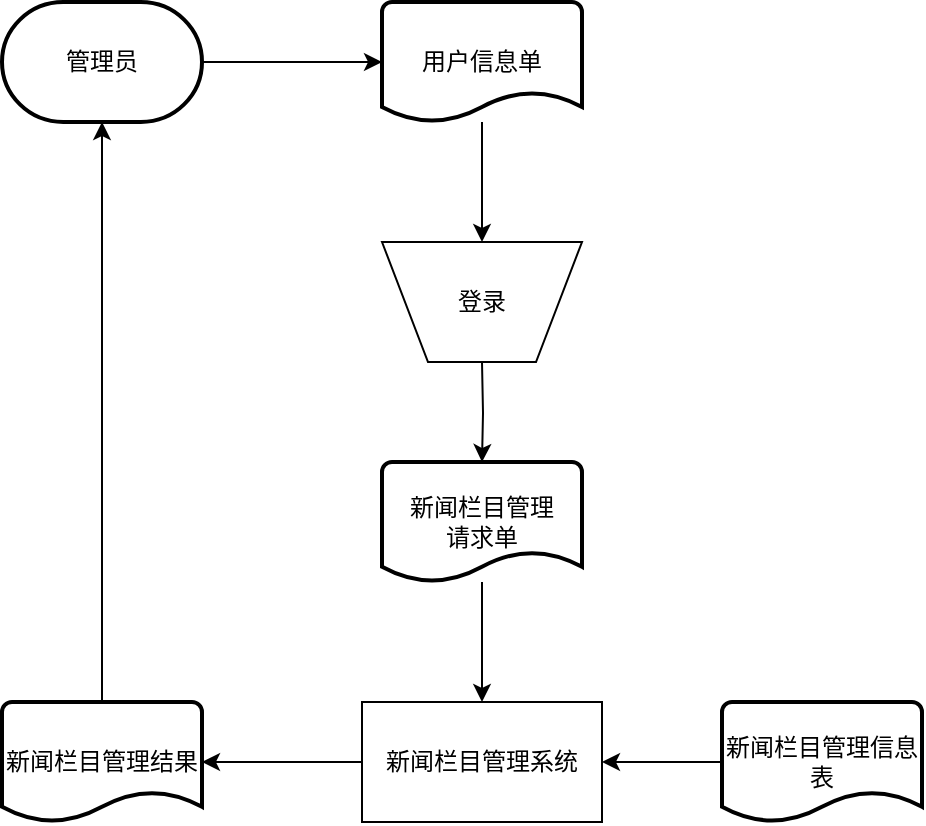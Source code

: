 <mxfile version="22.1.0" type="github">
  <diagram name="第 1 页" id="93p5Pk3uzBa97Yc9u5RM">
    <mxGraphModel dx="1001" dy="577" grid="1" gridSize="10" guides="1" tooltips="1" connect="1" arrows="1" fold="1" page="1" pageScale="1" pageWidth="3300" pageHeight="4681" math="0" shadow="0">
      <root>
        <mxCell id="0" />
        <mxCell id="1" parent="0" />
        <mxCell id="oH6ADfaThdcYNzSV5WOj-8" value="" style="edgeStyle=orthogonalEdgeStyle;rounded=0;orthogonalLoop=1;jettySize=auto;html=1;" edge="1" parent="1" source="WdEWzgZCNhcOrDIZhEsG-1" target="oH6ADfaThdcYNzSV5WOj-6">
          <mxGeometry relative="1" as="geometry" />
        </mxCell>
        <mxCell id="WdEWzgZCNhcOrDIZhEsG-1" value="新闻栏目管理&lt;br&gt;请求单" style="strokeWidth=2;html=1;shape=mxgraph.flowchart.document2;whiteSpace=wrap;size=0.253;" parent="1" vertex="1">
          <mxGeometry x="360" y="420" width="100" height="60" as="geometry" />
        </mxCell>
        <mxCell id="oH6ADfaThdcYNzSV5WOj-4" value="" style="edgeStyle=orthogonalEdgeStyle;rounded=0;orthogonalLoop=1;jettySize=auto;html=1;" edge="1" parent="1" source="WdEWzgZCNhcOrDIZhEsG-2">
          <mxGeometry relative="1" as="geometry">
            <mxPoint x="410" y="310" as="targetPoint" />
          </mxGeometry>
        </mxCell>
        <mxCell id="WdEWzgZCNhcOrDIZhEsG-2" value="用户信息单" style="strokeWidth=2;html=1;shape=mxgraph.flowchart.document2;whiteSpace=wrap;size=0.25;" parent="1" vertex="1">
          <mxGeometry x="360" y="190" width="100" height="60" as="geometry" />
        </mxCell>
        <mxCell id="oH6ADfaThdcYNzSV5WOj-2" value="" style="edgeStyle=orthogonalEdgeStyle;rounded=0;orthogonalLoop=1;jettySize=auto;html=1;" edge="1" parent="1" source="WdEWzgZCNhcOrDIZhEsG-4" target="WdEWzgZCNhcOrDIZhEsG-2">
          <mxGeometry relative="1" as="geometry" />
        </mxCell>
        <mxCell id="WdEWzgZCNhcOrDIZhEsG-4" value="管理员" style="strokeWidth=2;html=1;shape=mxgraph.flowchart.terminator;whiteSpace=wrap;" parent="1" vertex="1">
          <mxGeometry x="170" y="190" width="100" height="60" as="geometry" />
        </mxCell>
        <mxCell id="oH6ADfaThdcYNzSV5WOj-7" value="" style="edgeStyle=orthogonalEdgeStyle;rounded=0;orthogonalLoop=1;jettySize=auto;html=1;" edge="1" parent="1" target="WdEWzgZCNhcOrDIZhEsG-1">
          <mxGeometry relative="1" as="geometry">
            <mxPoint x="410" y="370" as="sourcePoint" />
          </mxGeometry>
        </mxCell>
        <mxCell id="oH6ADfaThdcYNzSV5WOj-11" value="" style="edgeStyle=orthogonalEdgeStyle;rounded=0;orthogonalLoop=1;jettySize=auto;html=1;" edge="1" parent="1" source="oH6ADfaThdcYNzSV5WOj-6" target="oH6ADfaThdcYNzSV5WOj-10">
          <mxGeometry relative="1" as="geometry" />
        </mxCell>
        <mxCell id="oH6ADfaThdcYNzSV5WOj-6" value="新闻栏目管理系统" style="rounded=0;whiteSpace=wrap;html=1;" vertex="1" parent="1">
          <mxGeometry x="350" y="540" width="120" height="60" as="geometry" />
        </mxCell>
        <mxCell id="oH6ADfaThdcYNzSV5WOj-12" value="" style="edgeStyle=orthogonalEdgeStyle;rounded=0;orthogonalLoop=1;jettySize=auto;html=1;entryX=0.5;entryY=1;entryDx=0;entryDy=0;entryPerimeter=0;" edge="1" parent="1" source="oH6ADfaThdcYNzSV5WOj-10" target="WdEWzgZCNhcOrDIZhEsG-4">
          <mxGeometry relative="1" as="geometry">
            <mxPoint x="230" y="460" as="targetPoint" />
          </mxGeometry>
        </mxCell>
        <mxCell id="oH6ADfaThdcYNzSV5WOj-10" value="新闻栏目管理结果" style="strokeWidth=2;html=1;shape=mxgraph.flowchart.document2;whiteSpace=wrap;size=0.253;" vertex="1" parent="1">
          <mxGeometry x="170" y="540" width="100" height="60" as="geometry" />
        </mxCell>
        <mxCell id="oH6ADfaThdcYNzSV5WOj-15" value="" style="edgeStyle=orthogonalEdgeStyle;rounded=0;orthogonalLoop=1;jettySize=auto;html=1;" edge="1" parent="1" source="oH6ADfaThdcYNzSV5WOj-14" target="oH6ADfaThdcYNzSV5WOj-6">
          <mxGeometry relative="1" as="geometry" />
        </mxCell>
        <mxCell id="oH6ADfaThdcYNzSV5WOj-14" value="新闻栏目管理信息表" style="strokeWidth=2;html=1;shape=mxgraph.flowchart.document2;whiteSpace=wrap;size=0.253;" vertex="1" parent="1">
          <mxGeometry x="530" y="540" width="100" height="60" as="geometry" />
        </mxCell>
        <mxCell id="oH6ADfaThdcYNzSV5WOj-16" value="登录" style="verticalLabelPosition=middle;verticalAlign=middle;html=1;shape=trapezoid;perimeter=trapezoidPerimeter;whiteSpace=wrap;size=0.23;arcSize=10;flipV=1;labelPosition=center;align=center;" vertex="1" parent="1">
          <mxGeometry x="360" y="310" width="100" height="60" as="geometry" />
        </mxCell>
      </root>
    </mxGraphModel>
  </diagram>
</mxfile>
